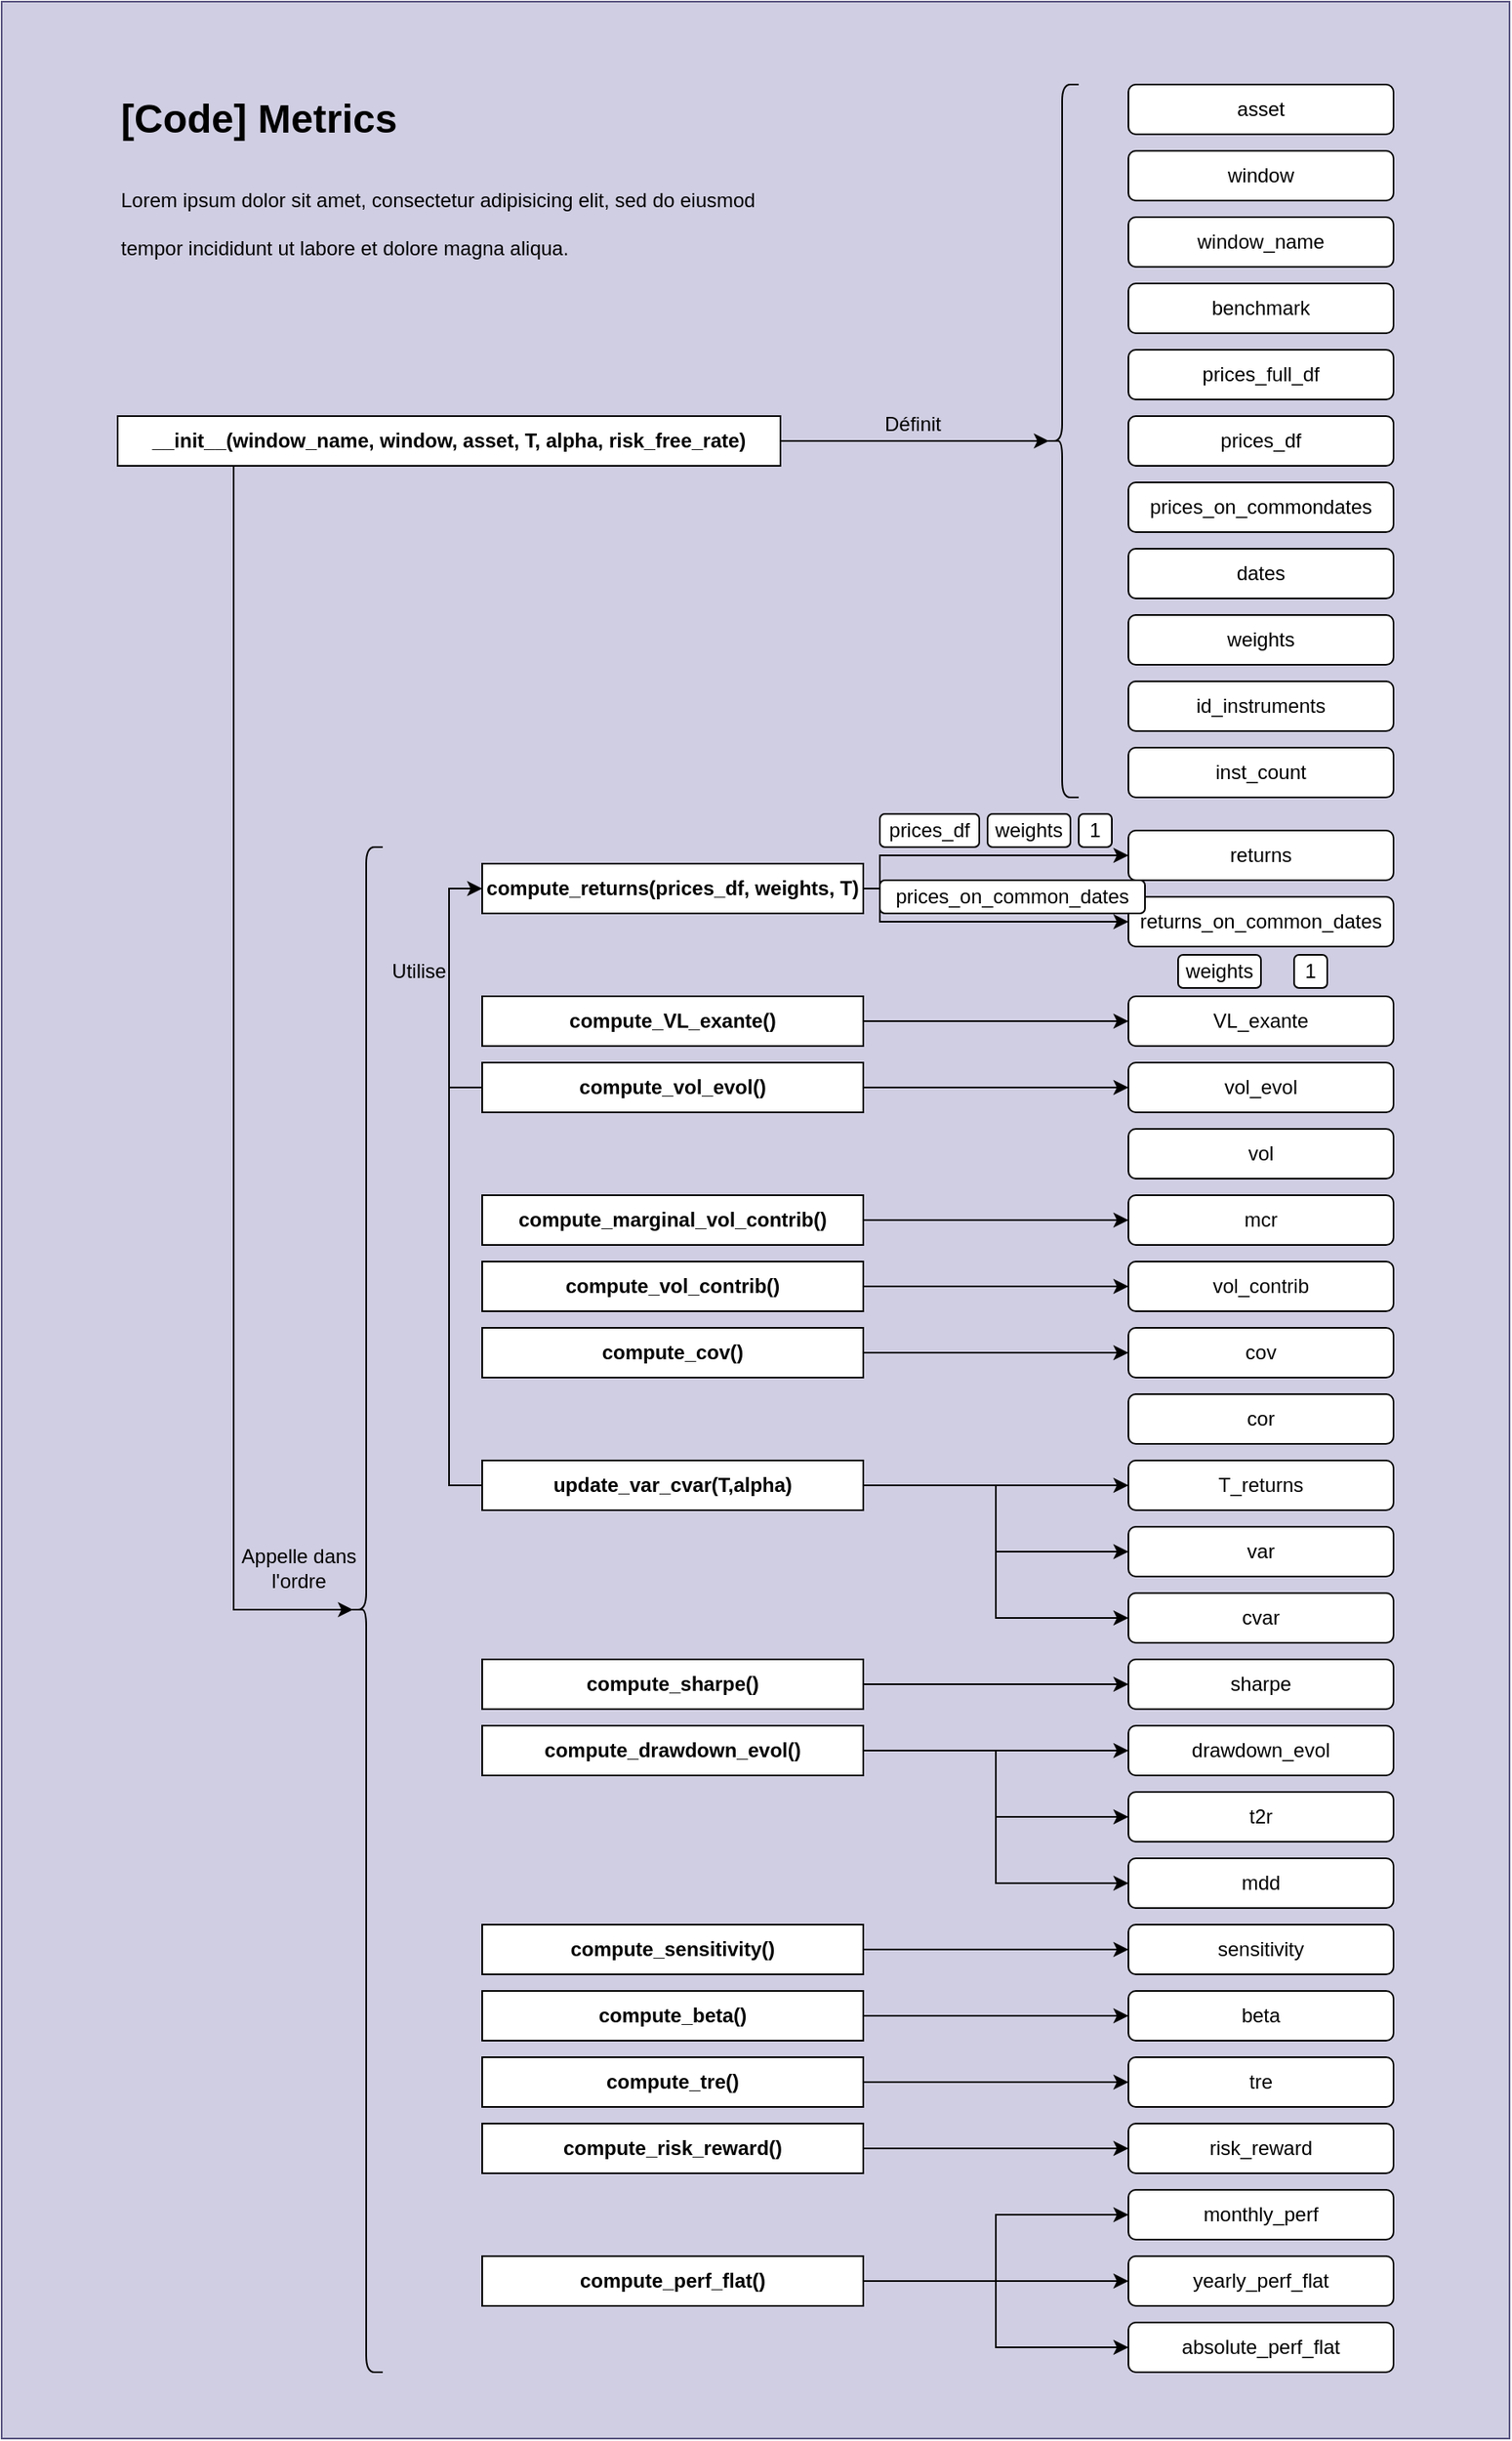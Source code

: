 <mxfile version="27.2.0">
  <diagram name="Page-1" id="DtPXHkyASpwX7tVZuU44">
    <mxGraphModel dx="1637" dy="1642" grid="1" gridSize="10" guides="1" tooltips="1" connect="1" arrows="1" fold="1" page="1" pageScale="1" pageWidth="827" pageHeight="1169" math="0" shadow="0">
      <root>
        <mxCell id="0" />
        <mxCell id="1" parent="0" />
        <mxCell id="JPcvBMSAecQYECdPvhLH-1" value="" style="rounded=0;whiteSpace=wrap;html=1;fillColor=#d0cee2;strokeColor=#56517e;movable=0;resizable=0;rotatable=0;deletable=0;editable=0;locked=1;connectable=0;" vertex="1" parent="1">
          <mxGeometry x="-270" y="-330" width="910" height="1470" as="geometry" />
        </mxCell>
        <mxCell id="JPcvBMSAecQYECdPvhLH-55" style="edgeStyle=orthogonalEdgeStyle;rounded=0;orthogonalLoop=1;jettySize=auto;html=1;entryX=0;entryY=0.5;entryDx=0;entryDy=0;" edge="1" parent="1" source="JPcvBMSAecQYECdPvhLH-3" target="JPcvBMSAecQYECdPvhLH-26">
          <mxGeometry relative="1" as="geometry">
            <Array as="points">
              <mxPoint x="260" y="205" />
              <mxPoint x="260" y="185" />
            </Array>
          </mxGeometry>
        </mxCell>
        <mxCell id="JPcvBMSAecQYECdPvhLH-56" style="edgeStyle=orthogonalEdgeStyle;rounded=0;orthogonalLoop=1;jettySize=auto;html=1;entryX=0;entryY=0.5;entryDx=0;entryDy=0;" edge="1" parent="1" source="JPcvBMSAecQYECdPvhLH-3" target="JPcvBMSAecQYECdPvhLH-27">
          <mxGeometry relative="1" as="geometry">
            <mxPoint x="410" y="220" as="targetPoint" />
            <Array as="points">
              <mxPoint x="260" y="205" />
              <mxPoint x="260" y="225" />
            </Array>
          </mxGeometry>
        </mxCell>
        <mxCell id="JPcvBMSAecQYECdPvhLH-3" value="&lt;b&gt;compute_returns(prices_df, weights, T)&lt;/b&gt;" style="rounded=0;whiteSpace=wrap;html=1;" vertex="1" parent="1">
          <mxGeometry x="20" y="190" width="230" height="30" as="geometry" />
        </mxCell>
        <mxCell id="JPcvBMSAecQYECdPvhLH-51" style="edgeStyle=orthogonalEdgeStyle;rounded=0;orthogonalLoop=1;jettySize=auto;html=1;entryX=0;entryY=0.5;entryDx=0;entryDy=0;" edge="1" parent="1" source="JPcvBMSAecQYECdPvhLH-4" target="JPcvBMSAecQYECdPvhLH-28">
          <mxGeometry relative="1" as="geometry" />
        </mxCell>
        <mxCell id="JPcvBMSAecQYECdPvhLH-4" value="&lt;b&gt;compute_VL_exante()&lt;/b&gt;" style="rounded=0;whiteSpace=wrap;html=1;" vertex="1" parent="1">
          <mxGeometry x="20" y="270" width="230" height="30" as="geometry" />
        </mxCell>
        <mxCell id="JPcvBMSAecQYECdPvhLH-25" style="edgeStyle=orthogonalEdgeStyle;rounded=0;orthogonalLoop=1;jettySize=auto;html=1;endArrow=none;endFill=0;" edge="1" parent="1" source="JPcvBMSAecQYECdPvhLH-5">
          <mxGeometry relative="1" as="geometry">
            <mxPoint y="285" as="targetPoint" />
          </mxGeometry>
        </mxCell>
        <mxCell id="JPcvBMSAecQYECdPvhLH-52" style="edgeStyle=orthogonalEdgeStyle;rounded=0;orthogonalLoop=1;jettySize=auto;html=1;entryX=0;entryY=0.5;entryDx=0;entryDy=0;" edge="1" parent="1" source="JPcvBMSAecQYECdPvhLH-5" target="JPcvBMSAecQYECdPvhLH-32">
          <mxGeometry relative="1" as="geometry" />
        </mxCell>
        <mxCell id="JPcvBMSAecQYECdPvhLH-5" value="&lt;b&gt;compute_vol_evol()&lt;/b&gt;" style="rounded=0;whiteSpace=wrap;html=1;" vertex="1" parent="1">
          <mxGeometry x="20" y="310" width="230" height="30" as="geometry" />
        </mxCell>
        <mxCell id="JPcvBMSAecQYECdPvhLH-79" style="edgeStyle=orthogonalEdgeStyle;rounded=0;orthogonalLoop=1;jettySize=auto;html=1;entryX=0;entryY=0.5;entryDx=0;entryDy=0;" edge="1" parent="1" source="JPcvBMSAecQYECdPvhLH-6" target="JPcvBMSAecQYECdPvhLH-33">
          <mxGeometry relative="1" as="geometry" />
        </mxCell>
        <mxCell id="JPcvBMSAecQYECdPvhLH-6" value="&lt;b&gt;compute_marginal_vol_contrib()&lt;/b&gt;" style="rounded=0;whiteSpace=wrap;html=1;" vertex="1" parent="1">
          <mxGeometry x="20" y="390" width="230" height="30" as="geometry" />
        </mxCell>
        <mxCell id="JPcvBMSAecQYECdPvhLH-80" style="edgeStyle=orthogonalEdgeStyle;rounded=0;orthogonalLoop=1;jettySize=auto;html=1;" edge="1" parent="1" source="JPcvBMSAecQYECdPvhLH-7">
          <mxGeometry relative="1" as="geometry">
            <mxPoint x="410" y="445.0" as="targetPoint" />
          </mxGeometry>
        </mxCell>
        <mxCell id="JPcvBMSAecQYECdPvhLH-7" value="&lt;b&gt;compute_vol_contrib()&lt;/b&gt;" style="rounded=0;whiteSpace=wrap;html=1;" vertex="1" parent="1">
          <mxGeometry x="20" y="430" width="230" height="30" as="geometry" />
        </mxCell>
        <mxCell id="JPcvBMSAecQYECdPvhLH-66" style="edgeStyle=orthogonalEdgeStyle;rounded=0;orthogonalLoop=1;jettySize=auto;html=1;entryX=0;entryY=0.5;entryDx=0;entryDy=0;" edge="1" parent="1" source="JPcvBMSAecQYECdPvhLH-8" target="JPcvBMSAecQYECdPvhLH-35">
          <mxGeometry relative="1" as="geometry" />
        </mxCell>
        <mxCell id="JPcvBMSAecQYECdPvhLH-67" style="edgeStyle=orthogonalEdgeStyle;rounded=0;orthogonalLoop=1;jettySize=auto;html=1;entryX=0;entryY=0.5;entryDx=0;entryDy=0;" edge="1" parent="1" source="JPcvBMSAecQYECdPvhLH-8" target="JPcvBMSAecQYECdPvhLH-62">
          <mxGeometry relative="1" as="geometry" />
        </mxCell>
        <mxCell id="JPcvBMSAecQYECdPvhLH-68" style="edgeStyle=orthogonalEdgeStyle;rounded=0;orthogonalLoop=1;jettySize=auto;html=1;entryX=0;entryY=0.5;entryDx=0;entryDy=0;" edge="1" parent="1" source="JPcvBMSAecQYECdPvhLH-8" target="JPcvBMSAecQYECdPvhLH-61">
          <mxGeometry relative="1" as="geometry" />
        </mxCell>
        <mxCell id="JPcvBMSAecQYECdPvhLH-8" value="&lt;b&gt;update_var_cvar(T,alpha)&lt;/b&gt;" style="rounded=0;whiteSpace=wrap;html=1;" vertex="1" parent="1">
          <mxGeometry x="20" y="550" width="230" height="30" as="geometry" />
        </mxCell>
        <mxCell id="JPcvBMSAecQYECdPvhLH-70" style="edgeStyle=orthogonalEdgeStyle;rounded=0;orthogonalLoop=1;jettySize=auto;html=1;entryX=0;entryY=0.5;entryDx=0;entryDy=0;" edge="1" parent="1" source="JPcvBMSAecQYECdPvhLH-9" target="JPcvBMSAecQYECdPvhLH-69">
          <mxGeometry relative="1" as="geometry" />
        </mxCell>
        <mxCell id="JPcvBMSAecQYECdPvhLH-9" value="&lt;b&gt;compute_sharpe()&lt;/b&gt;" style="rounded=0;whiteSpace=wrap;html=1;" vertex="1" parent="1">
          <mxGeometry x="20" y="670" width="230" height="30" as="geometry" />
        </mxCell>
        <mxCell id="JPcvBMSAecQYECdPvhLH-71" style="edgeStyle=orthogonalEdgeStyle;rounded=0;orthogonalLoop=1;jettySize=auto;html=1;entryX=0;entryY=0.5;entryDx=0;entryDy=0;" edge="1" parent="1" source="JPcvBMSAecQYECdPvhLH-10" target="JPcvBMSAecQYECdPvhLH-37">
          <mxGeometry relative="1" as="geometry" />
        </mxCell>
        <mxCell id="JPcvBMSAecQYECdPvhLH-72" style="edgeStyle=orthogonalEdgeStyle;rounded=0;orthogonalLoop=1;jettySize=auto;html=1;entryX=0;entryY=0.5;entryDx=0;entryDy=0;" edge="1" parent="1" source="JPcvBMSAecQYECdPvhLH-10" target="JPcvBMSAecQYECdPvhLH-38">
          <mxGeometry relative="1" as="geometry">
            <Array as="points">
              <mxPoint x="330" y="725" />
              <mxPoint x="330" y="765" />
            </Array>
          </mxGeometry>
        </mxCell>
        <mxCell id="JPcvBMSAecQYECdPvhLH-81" style="edgeStyle=orthogonalEdgeStyle;rounded=0;orthogonalLoop=1;jettySize=auto;html=1;entryX=0;entryY=0.5;entryDx=0;entryDy=0;" edge="1" parent="1" source="JPcvBMSAecQYECdPvhLH-10" target="JPcvBMSAecQYECdPvhLH-39">
          <mxGeometry relative="1" as="geometry" />
        </mxCell>
        <mxCell id="JPcvBMSAecQYECdPvhLH-10" value="&lt;b&gt;compute_drawdown_evol()&lt;/b&gt;" style="rounded=0;whiteSpace=wrap;html=1;" vertex="1" parent="1">
          <mxGeometry x="20" y="710" width="230" height="30" as="geometry" />
        </mxCell>
        <mxCell id="JPcvBMSAecQYECdPvhLH-74" style="edgeStyle=orthogonalEdgeStyle;rounded=0;orthogonalLoop=1;jettySize=auto;html=1;" edge="1" parent="1" source="JPcvBMSAecQYECdPvhLH-11">
          <mxGeometry relative="1" as="geometry">
            <mxPoint x="410" y="845" as="targetPoint" />
          </mxGeometry>
        </mxCell>
        <mxCell id="JPcvBMSAecQYECdPvhLH-11" value="&lt;b&gt;compute_sensitivity()&lt;/b&gt;" style="rounded=0;whiteSpace=wrap;html=1;" vertex="1" parent="1">
          <mxGeometry x="20" y="830" width="230" height="30" as="geometry" />
        </mxCell>
        <mxCell id="JPcvBMSAecQYECdPvhLH-75" style="edgeStyle=orthogonalEdgeStyle;rounded=0;orthogonalLoop=1;jettySize=auto;html=1;" edge="1" parent="1" source="JPcvBMSAecQYECdPvhLH-12">
          <mxGeometry relative="1" as="geometry">
            <mxPoint x="410" y="885" as="targetPoint" />
          </mxGeometry>
        </mxCell>
        <mxCell id="JPcvBMSAecQYECdPvhLH-12" value="&lt;b&gt;compute_beta()&lt;/b&gt;" style="rounded=0;whiteSpace=wrap;html=1;" vertex="1" parent="1">
          <mxGeometry x="20" y="870" width="230" height="30" as="geometry" />
        </mxCell>
        <mxCell id="JPcvBMSAecQYECdPvhLH-76" style="edgeStyle=orthogonalEdgeStyle;rounded=0;orthogonalLoop=1;jettySize=auto;html=1;entryX=0;entryY=0.5;entryDx=0;entryDy=0;" edge="1" parent="1" source="JPcvBMSAecQYECdPvhLH-13" target="JPcvBMSAecQYECdPvhLH-42">
          <mxGeometry relative="1" as="geometry" />
        </mxCell>
        <mxCell id="JPcvBMSAecQYECdPvhLH-13" value="&lt;b&gt;compute_tre()&lt;/b&gt;" style="rounded=0;whiteSpace=wrap;html=1;" vertex="1" parent="1">
          <mxGeometry x="20" y="910" width="230" height="30" as="geometry" />
        </mxCell>
        <mxCell id="JPcvBMSAecQYECdPvhLH-77" style="edgeStyle=orthogonalEdgeStyle;rounded=0;orthogonalLoop=1;jettySize=auto;html=1;" edge="1" parent="1" source="JPcvBMSAecQYECdPvhLH-14">
          <mxGeometry relative="1" as="geometry">
            <mxPoint x="410" y="965" as="targetPoint" />
          </mxGeometry>
        </mxCell>
        <mxCell id="JPcvBMSAecQYECdPvhLH-14" value="&lt;b&gt;compute_risk_reward()&lt;/b&gt;" style="rounded=0;whiteSpace=wrap;html=1;" vertex="1" parent="1">
          <mxGeometry x="20" y="950" width="230" height="30" as="geometry" />
        </mxCell>
        <mxCell id="JPcvBMSAecQYECdPvhLH-47" style="edgeStyle=orthogonalEdgeStyle;rounded=0;orthogonalLoop=1;jettySize=auto;html=1;" edge="1" parent="1" source="JPcvBMSAecQYECdPvhLH-15" target="JPcvBMSAecQYECdPvhLH-45">
          <mxGeometry relative="1" as="geometry" />
        </mxCell>
        <mxCell id="JPcvBMSAecQYECdPvhLH-48" style="edgeStyle=orthogonalEdgeStyle;rounded=0;orthogonalLoop=1;jettySize=auto;html=1;entryX=0;entryY=0.5;entryDx=0;entryDy=0;" edge="1" parent="1" source="JPcvBMSAecQYECdPvhLH-15" target="JPcvBMSAecQYECdPvhLH-44">
          <mxGeometry relative="1" as="geometry" />
        </mxCell>
        <mxCell id="JPcvBMSAecQYECdPvhLH-49" style="edgeStyle=orthogonalEdgeStyle;rounded=0;orthogonalLoop=1;jettySize=auto;html=1;entryX=0;entryY=0.5;entryDx=0;entryDy=0;" edge="1" parent="1" source="JPcvBMSAecQYECdPvhLH-15" target="JPcvBMSAecQYECdPvhLH-46">
          <mxGeometry relative="1" as="geometry" />
        </mxCell>
        <mxCell id="JPcvBMSAecQYECdPvhLH-15" value="&lt;b&gt;compute_perf_flat()&lt;/b&gt;" style="rounded=0;whiteSpace=wrap;html=1;" vertex="1" parent="1">
          <mxGeometry x="20" y="1030" width="230" height="30" as="geometry" />
        </mxCell>
        <mxCell id="JPcvBMSAecQYECdPvhLH-50" style="edgeStyle=orthogonalEdgeStyle;rounded=0;orthogonalLoop=1;jettySize=auto;html=1;entryX=0;entryY=0.5;entryDx=0;entryDy=0;" edge="1" parent="1" source="JPcvBMSAecQYECdPvhLH-16" target="JPcvBMSAecQYECdPvhLH-29">
          <mxGeometry relative="1" as="geometry" />
        </mxCell>
        <mxCell id="JPcvBMSAecQYECdPvhLH-16" value="&lt;b&gt;compute_cov()&lt;/b&gt;" style="rounded=0;whiteSpace=wrap;html=1;" vertex="1" parent="1">
          <mxGeometry x="20" y="470" width="230" height="30" as="geometry" />
        </mxCell>
        <mxCell id="JPcvBMSAecQYECdPvhLH-106" style="edgeStyle=orthogonalEdgeStyle;rounded=0;orthogonalLoop=1;jettySize=auto;html=1;exitX=0.25;exitY=1;exitDx=0;exitDy=0;entryX=0.1;entryY=0.5;entryDx=0;entryDy=0;entryPerimeter=0;" edge="1" parent="1" source="JPcvBMSAecQYECdPvhLH-18" target="JPcvBMSAecQYECdPvhLH-88">
          <mxGeometry relative="1" as="geometry">
            <Array as="points">
              <mxPoint x="-130" y="640" />
            </Array>
          </mxGeometry>
        </mxCell>
        <mxCell id="JPcvBMSAecQYECdPvhLH-18" value="&lt;b&gt;__init__(window_name, window, asset, T, alpha, risk_free_rate)&lt;/b&gt;" style="rounded=0;whiteSpace=wrap;html=1;" vertex="1" parent="1">
          <mxGeometry x="-200" y="-80" width="400" height="30" as="geometry" />
        </mxCell>
        <mxCell id="JPcvBMSAecQYECdPvhLH-24" value="Utilise" style="text;html=1;align=center;verticalAlign=middle;whiteSpace=wrap;rounded=0;" vertex="1" parent="1">
          <mxGeometry x="-48" y="240" width="60" height="30" as="geometry" />
        </mxCell>
        <mxCell id="JPcvBMSAecQYECdPvhLH-26" value="returns" style="rounded=1;whiteSpace=wrap;html=1;" vertex="1" parent="1">
          <mxGeometry x="410" y="170" width="160" height="30" as="geometry" />
        </mxCell>
        <mxCell id="JPcvBMSAecQYECdPvhLH-27" value="returns_on_common_dates" style="rounded=1;whiteSpace=wrap;html=1;" vertex="1" parent="1">
          <mxGeometry x="410" y="210" width="160" height="30" as="geometry" />
        </mxCell>
        <mxCell id="JPcvBMSAecQYECdPvhLH-28" value="VL_exante" style="rounded=1;whiteSpace=wrap;html=1;" vertex="1" parent="1">
          <mxGeometry x="410" y="270" width="160" height="30" as="geometry" />
        </mxCell>
        <mxCell id="JPcvBMSAecQYECdPvhLH-29" value="cov" style="rounded=1;whiteSpace=wrap;html=1;" vertex="1" parent="1">
          <mxGeometry x="410" y="470" width="160" height="30" as="geometry" />
        </mxCell>
        <mxCell id="JPcvBMSAecQYECdPvhLH-30" value="cor" style="rounded=1;whiteSpace=wrap;html=1;" vertex="1" parent="1">
          <mxGeometry x="410" y="510" width="160" height="30" as="geometry" />
        </mxCell>
        <mxCell id="JPcvBMSAecQYECdPvhLH-31" value="vol" style="rounded=1;whiteSpace=wrap;html=1;" vertex="1" parent="1">
          <mxGeometry x="410" y="350" width="160" height="30" as="geometry" />
        </mxCell>
        <mxCell id="JPcvBMSAecQYECdPvhLH-32" value="vol_evol" style="rounded=1;whiteSpace=wrap;html=1;" vertex="1" parent="1">
          <mxGeometry x="410" y="310" width="160" height="30" as="geometry" />
        </mxCell>
        <mxCell id="JPcvBMSAecQYECdPvhLH-33" value="mcr" style="rounded=1;whiteSpace=wrap;html=1;" vertex="1" parent="1">
          <mxGeometry x="410" y="390" width="160" height="30" as="geometry" />
        </mxCell>
        <mxCell id="JPcvBMSAecQYECdPvhLH-34" value="vol_contrib" style="rounded=1;whiteSpace=wrap;html=1;" vertex="1" parent="1">
          <mxGeometry x="410" y="430" width="160" height="30" as="geometry" />
        </mxCell>
        <mxCell id="JPcvBMSAecQYECdPvhLH-35" value="T_returns" style="rounded=1;whiteSpace=wrap;html=1;" vertex="1" parent="1">
          <mxGeometry x="410" y="550" width="160" height="30" as="geometry" />
        </mxCell>
        <mxCell id="JPcvBMSAecQYECdPvhLH-37" value="drawdown_evol" style="rounded=1;whiteSpace=wrap;html=1;" vertex="1" parent="1">
          <mxGeometry x="410" y="710" width="160" height="30" as="geometry" />
        </mxCell>
        <mxCell id="JPcvBMSAecQYECdPvhLH-38" value="t2r" style="rounded=1;whiteSpace=wrap;html=1;" vertex="1" parent="1">
          <mxGeometry x="410" y="750" width="160" height="30" as="geometry" />
        </mxCell>
        <mxCell id="JPcvBMSAecQYECdPvhLH-39" value="mdd" style="rounded=1;whiteSpace=wrap;html=1;" vertex="1" parent="1">
          <mxGeometry x="410" y="790" width="160" height="30" as="geometry" />
        </mxCell>
        <mxCell id="JPcvBMSAecQYECdPvhLH-40" value="sensitivity" style="rounded=1;whiteSpace=wrap;html=1;" vertex="1" parent="1">
          <mxGeometry x="410" y="830" width="160" height="30" as="geometry" />
        </mxCell>
        <mxCell id="JPcvBMSAecQYECdPvhLH-41" value="beta" style="rounded=1;whiteSpace=wrap;html=1;" vertex="1" parent="1">
          <mxGeometry x="410" y="870" width="160" height="30" as="geometry" />
        </mxCell>
        <mxCell id="JPcvBMSAecQYECdPvhLH-42" value="tre" style="rounded=1;whiteSpace=wrap;html=1;" vertex="1" parent="1">
          <mxGeometry x="410" y="910" width="160" height="30" as="geometry" />
        </mxCell>
        <mxCell id="JPcvBMSAecQYECdPvhLH-43" value="risk_reward" style="rounded=1;whiteSpace=wrap;html=1;" vertex="1" parent="1">
          <mxGeometry x="410" y="950" width="160" height="30" as="geometry" />
        </mxCell>
        <mxCell id="JPcvBMSAecQYECdPvhLH-44" value="monthly_perf" style="rounded=1;whiteSpace=wrap;html=1;" vertex="1" parent="1">
          <mxGeometry x="410" y="990" width="160" height="30" as="geometry" />
        </mxCell>
        <mxCell id="JPcvBMSAecQYECdPvhLH-45" value="yearly_perf_flat" style="rounded=1;whiteSpace=wrap;html=1;" vertex="1" parent="1">
          <mxGeometry x="410" y="1030" width="160" height="30" as="geometry" />
        </mxCell>
        <mxCell id="JPcvBMSAecQYECdPvhLH-46" value="absolute_perf_flat" style="rounded=1;whiteSpace=wrap;html=1;" vertex="1" parent="1">
          <mxGeometry x="410" y="1070" width="160" height="30" as="geometry" />
        </mxCell>
        <mxCell id="JPcvBMSAecQYECdPvhLH-23" value="" style="edgeStyle=orthogonalEdgeStyle;rounded=0;orthogonalLoop=1;jettySize=auto;html=1;entryX=0;entryY=0.5;entryDx=0;entryDy=0;" edge="1" parent="1" source="JPcvBMSAecQYECdPvhLH-8" target="JPcvBMSAecQYECdPvhLH-3">
          <mxGeometry relative="1" as="geometry">
            <mxPoint x="-115" y="405" as="targetPoint" />
            <Array as="points">
              <mxPoint y="565" />
              <mxPoint y="205" />
            </Array>
          </mxGeometry>
        </mxCell>
        <mxCell id="JPcvBMSAecQYECdPvhLH-61" value="cvar" style="rounded=1;whiteSpace=wrap;html=1;" vertex="1" parent="1">
          <mxGeometry x="410" y="630" width="160" height="30" as="geometry" />
        </mxCell>
        <mxCell id="JPcvBMSAecQYECdPvhLH-62" value="var" style="rounded=1;whiteSpace=wrap;html=1;" vertex="1" parent="1">
          <mxGeometry x="410" y="590" width="160" height="30" as="geometry" />
        </mxCell>
        <mxCell id="JPcvBMSAecQYECdPvhLH-69" value="sharpe" style="rounded=1;whiteSpace=wrap;html=1;" vertex="1" parent="1">
          <mxGeometry x="410" y="670" width="160" height="30" as="geometry" />
        </mxCell>
        <mxCell id="JPcvBMSAecQYECdPvhLH-88" value="" style="shape=curlyBracket;whiteSpace=wrap;html=1;rounded=1;labelPosition=left;verticalLabelPosition=middle;align=right;verticalAlign=middle;" vertex="1" parent="1">
          <mxGeometry x="-60" y="180" width="20" height="920" as="geometry" />
        </mxCell>
        <mxCell id="JPcvBMSAecQYECdPvhLH-91" value="Appelle dans l&#39;ordre" style="text;html=1;align=center;verticalAlign=middle;whiteSpace=wrap;rounded=0;" vertex="1" parent="1">
          <mxGeometry x="-141" y="600" width="101" height="30" as="geometry" />
        </mxCell>
        <mxCell id="JPcvBMSAecQYECdPvhLH-94" value="window" style="rounded=1;whiteSpace=wrap;html=1;" vertex="1" parent="1">
          <mxGeometry x="410" y="-240" width="160" height="30" as="geometry" />
        </mxCell>
        <mxCell id="JPcvBMSAecQYECdPvhLH-95" value="window_name" style="rounded=1;whiteSpace=wrap;html=1;" vertex="1" parent="1">
          <mxGeometry x="410" y="-200" width="160" height="30" as="geometry" />
        </mxCell>
        <mxCell id="JPcvBMSAecQYECdPvhLH-96" value="asset" style="rounded=1;whiteSpace=wrap;html=1;" vertex="1" parent="1">
          <mxGeometry x="410" y="-280" width="160" height="30" as="geometry" />
        </mxCell>
        <mxCell id="JPcvBMSAecQYECdPvhLH-97" value="benchmark" style="rounded=1;whiteSpace=wrap;html=1;" vertex="1" parent="1">
          <mxGeometry x="410" y="-160" width="160" height="30" as="geometry" />
        </mxCell>
        <mxCell id="JPcvBMSAecQYECdPvhLH-98" value="prices_full_df" style="rounded=1;whiteSpace=wrap;html=1;" vertex="1" parent="1">
          <mxGeometry x="410" y="-120" width="160" height="30" as="geometry" />
        </mxCell>
        <mxCell id="JPcvBMSAecQYECdPvhLH-99" value="prices_df" style="rounded=1;whiteSpace=wrap;html=1;" vertex="1" parent="1">
          <mxGeometry x="410" y="-80" width="160" height="30" as="geometry" />
        </mxCell>
        <mxCell id="JPcvBMSAecQYECdPvhLH-100" value="prices_on_commondates" style="rounded=1;whiteSpace=wrap;html=1;" vertex="1" parent="1">
          <mxGeometry x="410" y="-40" width="160" height="30" as="geometry" />
        </mxCell>
        <mxCell id="JPcvBMSAecQYECdPvhLH-101" value="dates" style="rounded=1;whiteSpace=wrap;html=1;" vertex="1" parent="1">
          <mxGeometry x="410" width="160" height="30" as="geometry" />
        </mxCell>
        <mxCell id="JPcvBMSAecQYECdPvhLH-102" value="weights" style="rounded=1;whiteSpace=wrap;html=1;" vertex="1" parent="1">
          <mxGeometry x="410" y="40" width="160" height="30" as="geometry" />
        </mxCell>
        <mxCell id="JPcvBMSAecQYECdPvhLH-103" value="id_instruments" style="rounded=1;whiteSpace=wrap;html=1;" vertex="1" parent="1">
          <mxGeometry x="410" y="80" width="160" height="30" as="geometry" />
        </mxCell>
        <mxCell id="JPcvBMSAecQYECdPvhLH-104" value="inst_count" style="rounded=1;whiteSpace=wrap;html=1;" vertex="1" parent="1">
          <mxGeometry x="410" y="120" width="160" height="30" as="geometry" />
        </mxCell>
        <mxCell id="JPcvBMSAecQYECdPvhLH-107" value="" style="shape=curlyBracket;whiteSpace=wrap;html=1;rounded=1;labelPosition=left;verticalLabelPosition=middle;align=right;verticalAlign=middle;" vertex="1" parent="1">
          <mxGeometry x="360" y="-280" width="20" height="430" as="geometry" />
        </mxCell>
        <mxCell id="JPcvBMSAecQYECdPvhLH-108" style="edgeStyle=orthogonalEdgeStyle;rounded=0;orthogonalLoop=1;jettySize=auto;html=1;entryX=0.1;entryY=0.5;entryDx=0;entryDy=0;entryPerimeter=0;" edge="1" parent="1" source="JPcvBMSAecQYECdPvhLH-18" target="JPcvBMSAecQYECdPvhLH-107">
          <mxGeometry relative="1" as="geometry" />
        </mxCell>
        <mxCell id="JPcvBMSAecQYECdPvhLH-110" value="Définit" style="text;html=1;align=center;verticalAlign=middle;whiteSpace=wrap;rounded=0;" vertex="1" parent="1">
          <mxGeometry x="250" y="-90" width="60" height="30" as="geometry" />
        </mxCell>
        <mxCell id="JPcvBMSAecQYECdPvhLH-111" value="&lt;h1 style=&quot;margin-top: 0px;&quot;&gt;&lt;span style=&quot;background-color: transparent; color: light-dark(rgb(0, 0, 0), rgb(255, 255, 255));&quot;&gt;[Code] Metrics&amp;nbsp;&lt;/span&gt;&lt;/h1&gt;&lt;h1 style=&quot;margin-top: 0px;&quot;&gt;&lt;span style=&quot;background-color: transparent; color: light-dark(rgb(0, 0, 0), rgb(255, 255, 255)); font-size: 12px; font-weight: normal;&quot;&gt;Lorem ipsum dolor sit amet, consectetur adipisicing elit, sed do eiusmod tempor incididunt ut labore et dolore magna aliqua.&lt;/span&gt;&lt;/h1&gt;" style="text;html=1;whiteSpace=wrap;overflow=hidden;rounded=0;" vertex="1" parent="1">
          <mxGeometry x="-200" y="-280" width="390" height="120" as="geometry" />
        </mxCell>
        <mxCell id="JPcvBMSAecQYECdPvhLH-113" value="prices_df" style="rounded=1;whiteSpace=wrap;html=1;" vertex="1" parent="1">
          <mxGeometry x="260" y="160" width="60" height="20" as="geometry" />
        </mxCell>
        <mxCell id="JPcvBMSAecQYECdPvhLH-115" value="weights" style="rounded=1;whiteSpace=wrap;html=1;" vertex="1" parent="1">
          <mxGeometry x="325" y="160" width="50" height="20" as="geometry" />
        </mxCell>
        <mxCell id="JPcvBMSAecQYECdPvhLH-116" value="1" style="rounded=1;whiteSpace=wrap;html=1;" vertex="1" parent="1">
          <mxGeometry x="380" y="160" width="20" height="20" as="geometry" />
        </mxCell>
        <mxCell id="JPcvBMSAecQYECdPvhLH-117" value="prices_on_common_dates" style="rounded=1;whiteSpace=wrap;html=1;" vertex="1" parent="1">
          <mxGeometry x="260" y="200" width="160" height="20" as="geometry" />
        </mxCell>
        <mxCell id="JPcvBMSAecQYECdPvhLH-118" value="weights" style="rounded=1;whiteSpace=wrap;html=1;" vertex="1" parent="1">
          <mxGeometry x="440" y="245" width="50" height="20" as="geometry" />
        </mxCell>
        <mxCell id="JPcvBMSAecQYECdPvhLH-119" value="1" style="rounded=1;whiteSpace=wrap;html=1;" vertex="1" parent="1">
          <mxGeometry x="510" y="245" width="20" height="20" as="geometry" />
        </mxCell>
      </root>
    </mxGraphModel>
  </diagram>
</mxfile>
